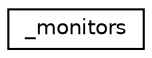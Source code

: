 digraph "圖形化之類別階層"
{
 // LATEX_PDF_SIZE
  edge [fontname="Helvetica",fontsize="10",labelfontname="Helvetica",labelfontsize="10"];
  node [fontname="Helvetica",fontsize="10",shape=record];
  rankdir="LR";
  Node0 [label="_monitors",height=0.2,width=0.4,color="black", fillcolor="white", style="filled",URL="$struct__monitors.html",tooltip=" "];
}
